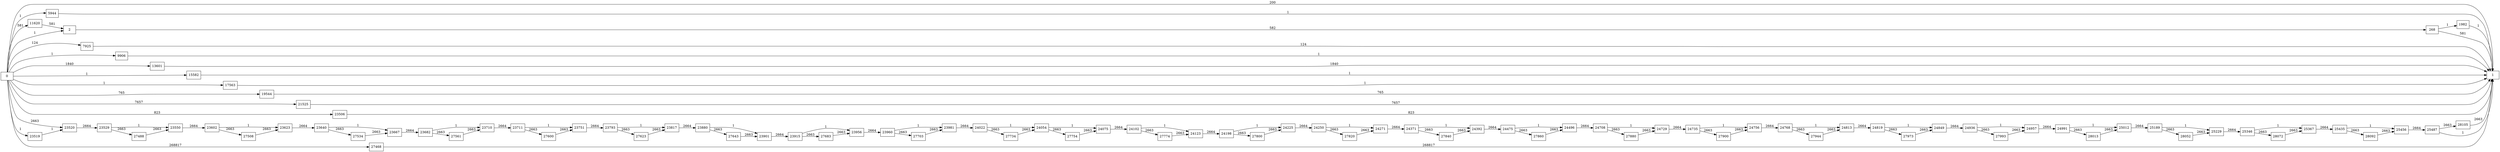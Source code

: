 digraph {
	graph [rankdir=LR]
	node [shape=rectangle]
	2 -> 268 [label=582]
	268 -> 1 [label=581]
	268 -> 1982 [label=1]
	1982 -> 1 [label=1]
	5944 -> 1 [label=1]
	7925 -> 1 [label=124]
	9906 -> 1 [label=1]
	11620 -> 2 [label=581]
	13601 -> 1 [label=1840]
	15582 -> 1 [label=1]
	17563 -> 1 [label=1]
	19544 -> 1 [label=765]
	21525 -> 1 [label=7657]
	23506 -> 1 [label=823]
	23519 -> 23520 [label=1]
	23520 -> 23529 [label=2664]
	23529 -> 23550 [label=1]
	23529 -> 27488 [label=2663]
	23550 -> 23602 [label=2664]
	23602 -> 23623 [label=1]
	23602 -> 27508 [label=2663]
	23623 -> 23640 [label=2664]
	23640 -> 23667 [label=1]
	23640 -> 27534 [label=2663]
	23667 -> 23682 [label=2664]
	23682 -> 23710 [label=1]
	23682 -> 27561 [label=2663]
	23710 -> 23711 [label=2664]
	23711 -> 23751 [label=1]
	23711 -> 27600 [label=2663]
	23751 -> 23793 [label=2664]
	23793 -> 23817 [label=1]
	23793 -> 27623 [label=2663]
	23817 -> 23880 [label=2664]
	23880 -> 23901 [label=1]
	23880 -> 27643 [label=2663]
	23901 -> 23915 [label=2664]
	23915 -> 23956 [label=1]
	23915 -> 27683 [label=2663]
	23956 -> 23960 [label=2664]
	23960 -> 23981 [label=1]
	23960 -> 27703 [label=2663]
	23981 -> 24022 [label=2664]
	24022 -> 24054 [label=1]
	24022 -> 27734 [label=2663]
	24054 -> 24075 [label=1]
	24054 -> 27754 [label=2663]
	24075 -> 24102 [label=2664]
	24102 -> 24123 [label=1]
	24102 -> 27774 [label=2663]
	24123 -> 24198 [label=2664]
	24198 -> 24225 [label=1]
	24198 -> 27800 [label=2663]
	24225 -> 24250 [label=2664]
	24250 -> 24271 [label=1]
	24250 -> 27820 [label=2663]
	24271 -> 24371 [label=2664]
	24371 -> 24392 [label=1]
	24371 -> 27840 [label=2663]
	24392 -> 24475 [label=2664]
	24475 -> 24496 [label=1]
	24475 -> 27860 [label=2663]
	24496 -> 24708 [label=2664]
	24708 -> 24729 [label=1]
	24708 -> 27880 [label=2663]
	24729 -> 24735 [label=2664]
	24735 -> 24756 [label=1]
	24735 -> 27900 [label=2663]
	24756 -> 24768 [label=2664]
	24768 -> 24813 [label=1]
	24768 -> 27944 [label=2663]
	24813 -> 24819 [label=2664]
	24819 -> 24849 [label=1]
	24819 -> 27973 [label=2663]
	24849 -> 24936 [label=2664]
	24936 -> 24957 [label=1]
	24936 -> 27993 [label=2663]
	24957 -> 24991 [label=2664]
	24991 -> 25012 [label=1]
	24991 -> 28013 [label=2663]
	25012 -> 25189 [label=2664]
	25189 -> 25229 [label=1]
	25189 -> 28052 [label=2663]
	25229 -> 25346 [label=2664]
	25346 -> 25367 [label=1]
	25346 -> 28072 [label=2663]
	25367 -> 25435 [label=2664]
	25435 -> 25456 [label=1]
	25435 -> 28092 [label=2663]
	25456 -> 25487 [label=2664]
	25487 -> 1 [label=1]
	25487 -> 28105 [label=2663]
	27468 -> 1 [label=268817]
	27488 -> 23550 [label=2663]
	27508 -> 23623 [label=2663]
	27534 -> 23667 [label=2663]
	27561 -> 23710 [label=2663]
	27600 -> 23751 [label=2663]
	27623 -> 23817 [label=2663]
	27643 -> 23901 [label=2663]
	27683 -> 23956 [label=2663]
	27703 -> 23981 [label=2663]
	27734 -> 24054 [label=2663]
	27754 -> 24075 [label=2663]
	27774 -> 24123 [label=2663]
	27800 -> 24225 [label=2663]
	27820 -> 24271 [label=2663]
	27840 -> 24392 [label=2663]
	27860 -> 24496 [label=2663]
	27880 -> 24729 [label=2663]
	27900 -> 24756 [label=2663]
	27944 -> 24813 [label=2663]
	27973 -> 24849 [label=2663]
	27993 -> 24957 [label=2663]
	28013 -> 25012 [label=2663]
	28052 -> 25229 [label=2663]
	28072 -> 25367 [label=2663]
	28092 -> 25456 [label=2663]
	28105 -> 1 [label=2663]
	0 -> 2 [label=1]
	0 -> 23520 [label=2663]
	0 -> 1 [label=200]
	0 -> 5944 [label=1]
	0 -> 7925 [label=124]
	0 -> 9906 [label=1]
	0 -> 11620 [label=581]
	0 -> 13601 [label=1840]
	0 -> 15582 [label=1]
	0 -> 17563 [label=1]
	0 -> 19544 [label=765]
	0 -> 21525 [label=7657]
	0 -> 23506 [label=823]
	0 -> 23519 [label=1]
	0 -> 27468 [label=268817]
}
